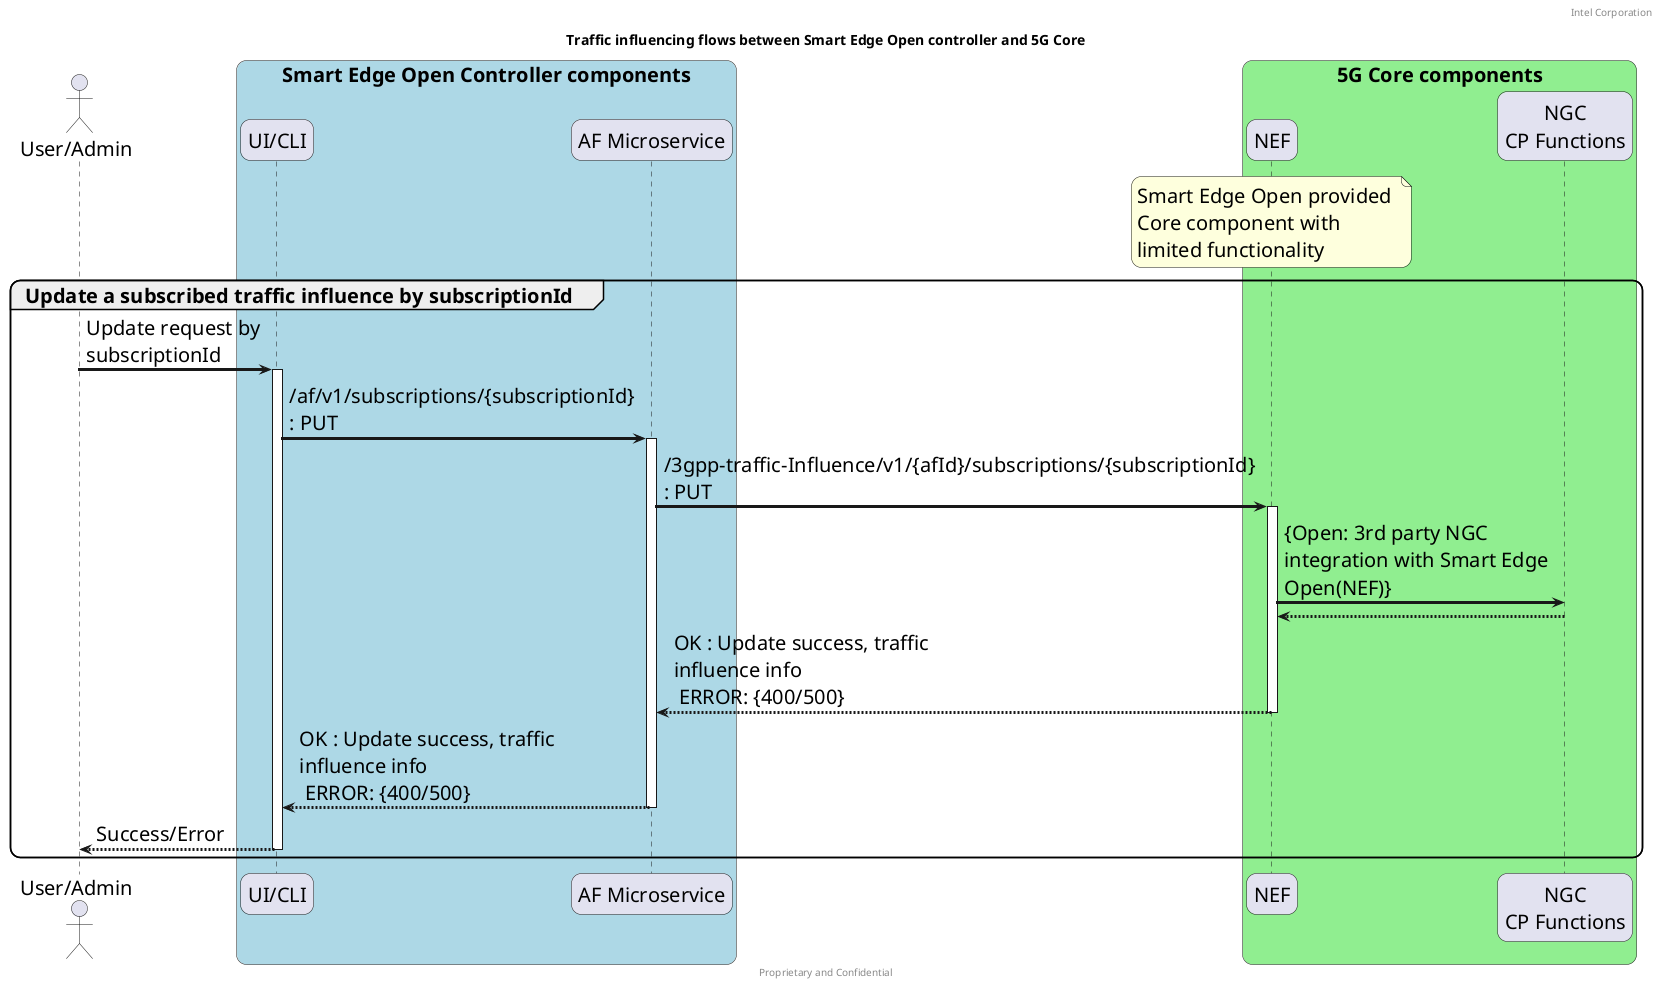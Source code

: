 @startuml
/' SPDX-License-Identifier: Apache-2.0
   Copyright (c) 2020 Intel Corporation
'/
skinparam monochrome false
skinparam roundcorner 20
skinparam defaultFontName "Intel Clear"
skinparam defaultFontSize 20
skinparam maxmessagesize 300
skinparam sequenceArrowThickness 3

header Intel Corporation
footer Proprietary and Confidential
title Traffic influencing flows between Smart Edge Open controller and 5G Core

actor "User/Admin" as user
box "Smart Edge Open Controller components" #LightBlue
    participant "UI/CLI" as cnca 
    participant "AF Microservice" as af
end box
box "5G Core components" #LightGreen
    participant "NEF" as nef
    note over nef 
        Smart Edge Open provided 
        Core component with 
        limited functionality
    end note
    participant "NGC\nCP Functions" as ngccp
end box

group Update a subscribed traffic influence by subscriptionId
    user -> cnca : Update request by subscriptionId
    activate cnca
    cnca -> af : /af/v1/subscriptions/{subscriptionId} : PUT
    activate af
    af -> nef : /3gpp-traffic-Influence/v1/{afId}/subscriptions/{subscriptionId} : PUT
    activate nef
    
    nef -> ngccp : {Open: 3rd party NGC integration with Smart Edge Open(NEF)}
    ngccp --> nef :
    nef --> af : OK : Update success, traffic influence info \n ERROR: {400/500}
    deactivate nef
    af --> cnca : OK : Update success, traffic influence info \n ERROR: {400/500}
    deactivate af
    cnca --> user : Success/Error
    deactivate cnca
end group

@enduml

